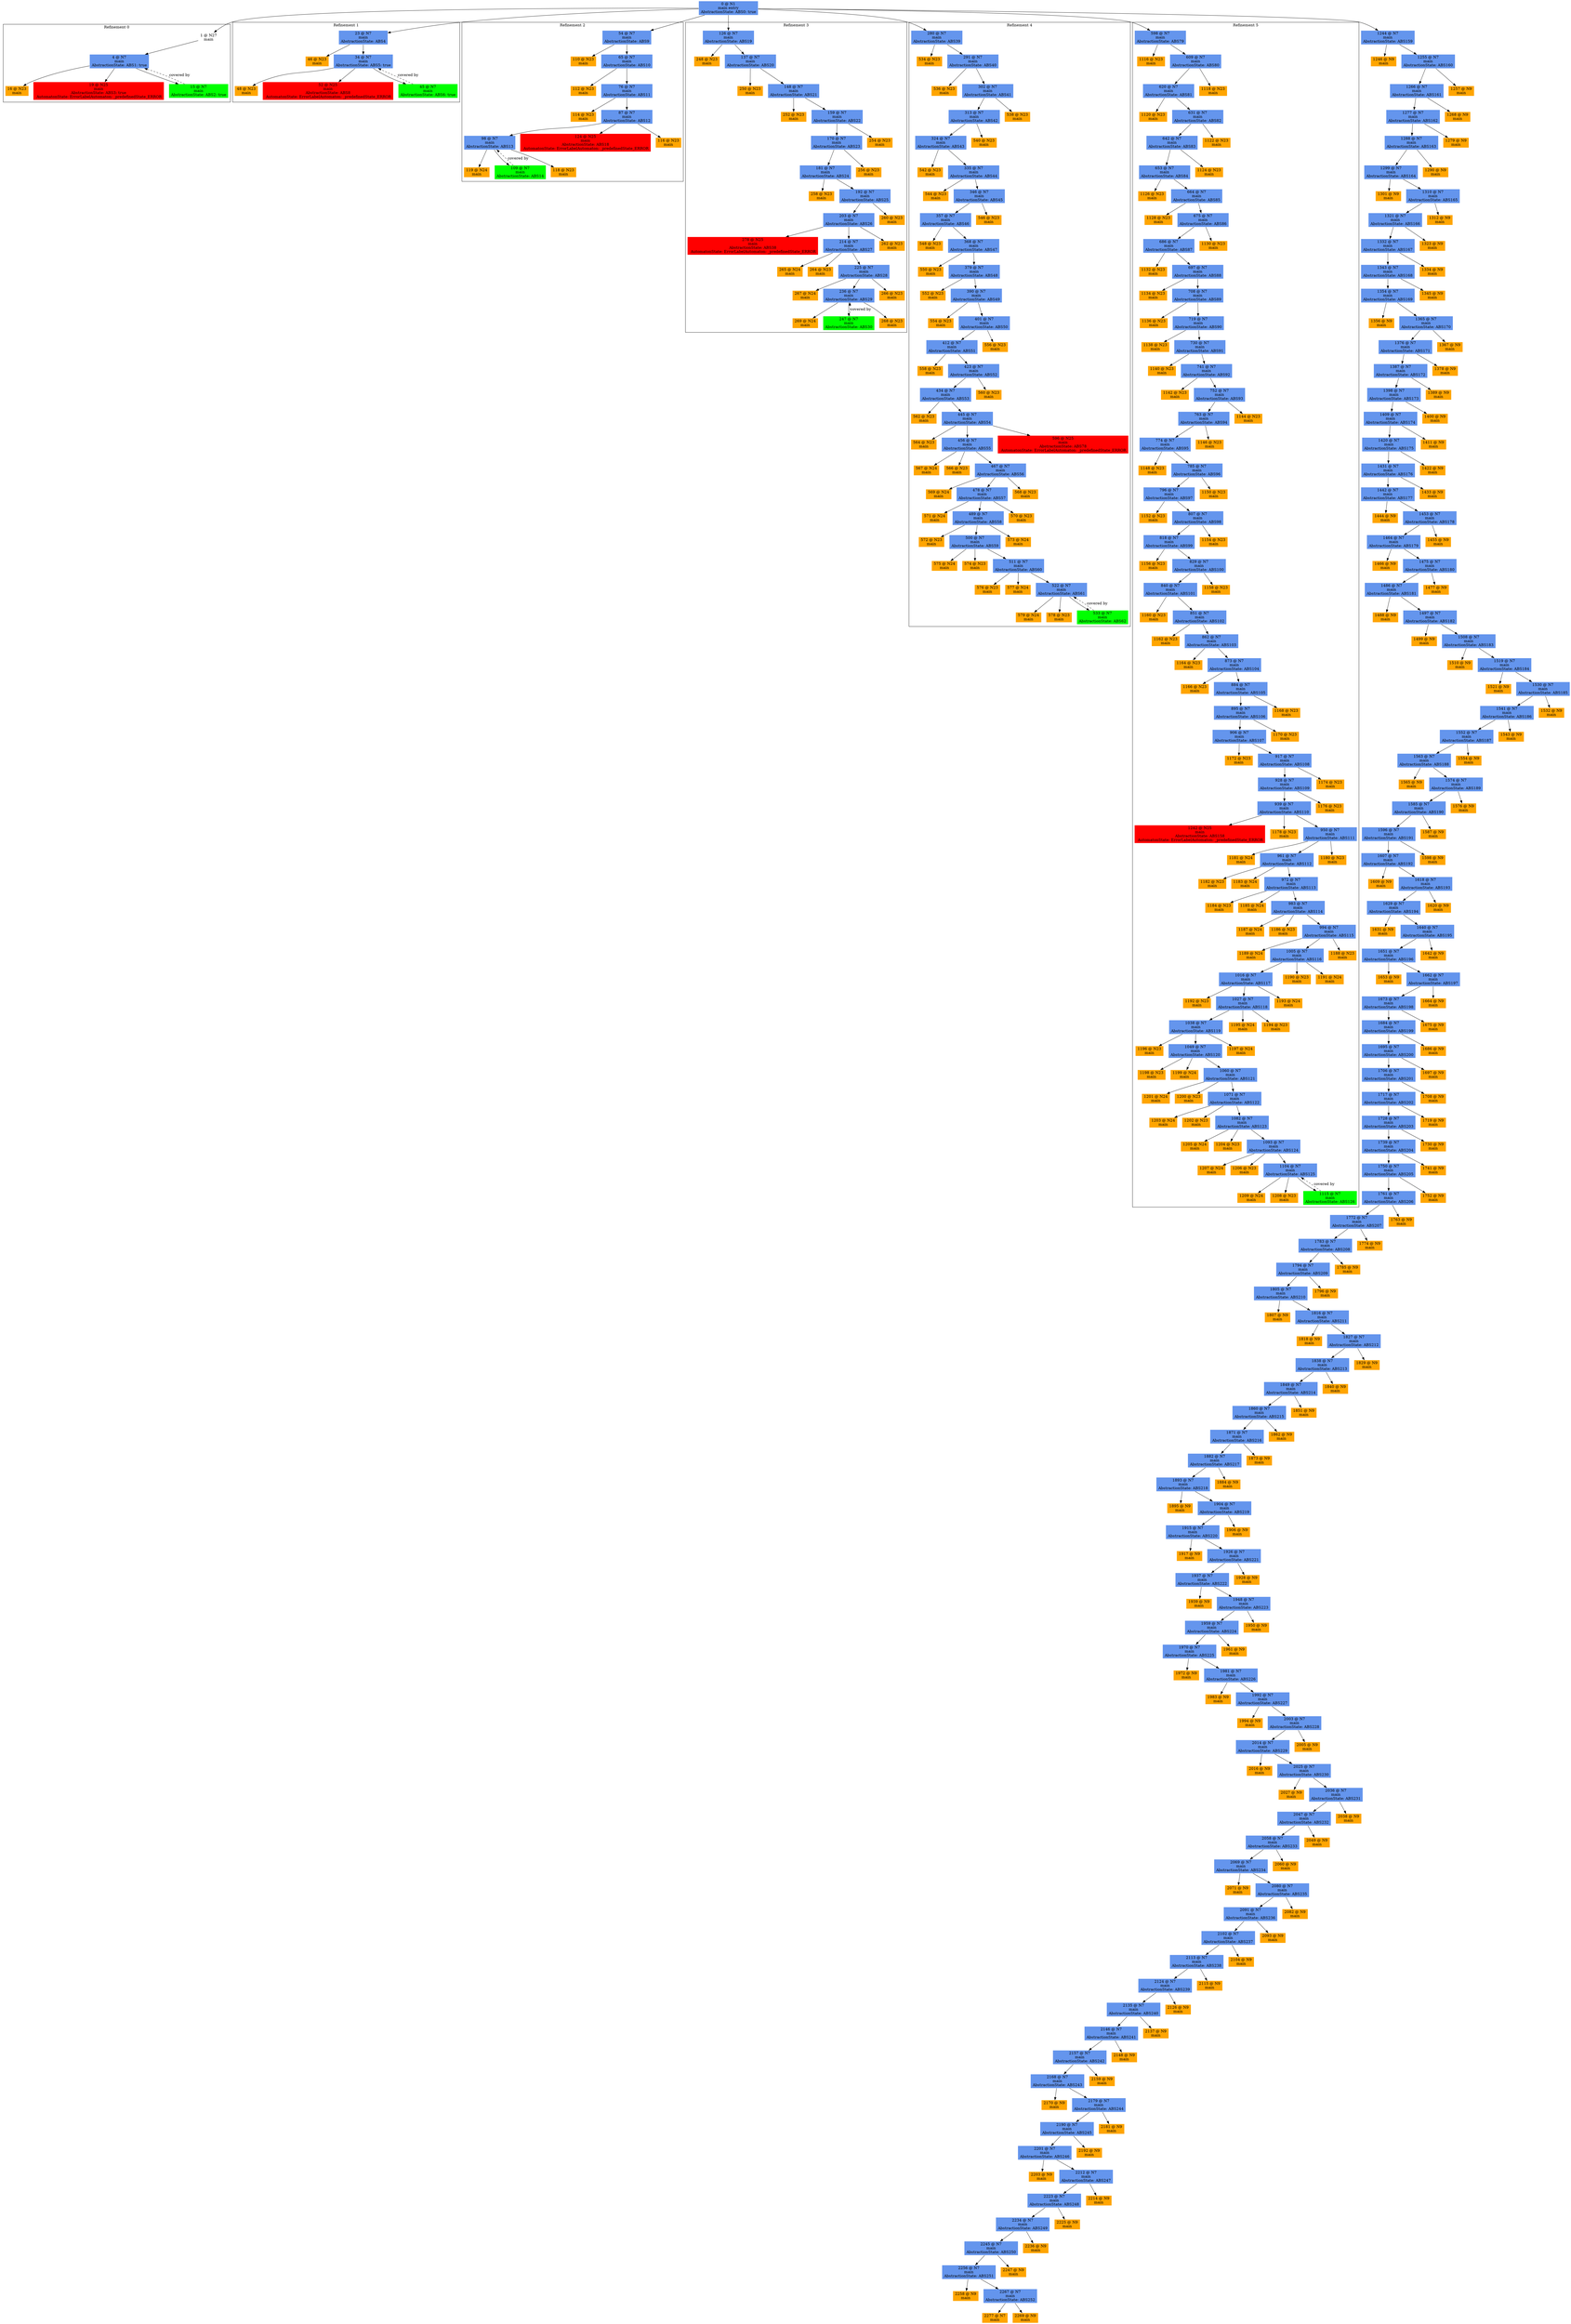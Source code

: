 digraph ARG {
node [style="filled" shape="box" color="white"]
subgraph cluster_0 {
label="Refinement 0"
1 [label="1 @ N27\nmain\n" id="1"]
4 [fillcolor="cornflowerblue" label="4 @ N7\nmain\nAbstractionState: ABS1: true\n" id="4"]
16 [fillcolor="orange" label="16 @ N23\nmain\n" id="16"]
15 [fillcolor="green" label="15 @ N7\nmain\nAbstractionState: ABS2: true\n" id="15"]
19 [fillcolor="red" label="19 @ N25\nmain\nAbstractionState: ABS3: true\n AutomatonState: ErrorLabelAutomaton: _predefinedState_ERROR\n" id="19"]
1 -> 4 []
15 -> 4 [style="dashed" weight="0" label="covered by"]
4 -> 19 []
4 -> 15 []
4 -> 16 []
}
0 -> 1
subgraph cluster_1 {
label="Refinement 1"
23 [fillcolor="cornflowerblue" label="23 @ N7\nmain\nAbstractionState: ABS4\n" id="23"]
46 [fillcolor="orange" label="46 @ N23\nmain\n" id="46"]
34 [fillcolor="cornflowerblue" label="34 @ N7\nmain\nAbstractionState: ABS5: true\n" id="34"]
48 [fillcolor="orange" label="48 @ N23\nmain\n" id="48"]
52 [fillcolor="red" label="52 @ N25\nmain\nAbstractionState: ABS8\n AutomatonState: ErrorLabelAutomaton: _predefinedState_ERROR\n" id="52"]
45 [fillcolor="green" label="45 @ N7\nmain\nAbstractionState: ABS6: true\n" id="45"]
23 -> 34 []
23 -> 46 []
45 -> 34 [style="dashed" weight="0" label="covered by"]
34 -> 45 []
34 -> 52 []
34 -> 48 []
}
0 -> 23
subgraph cluster_2 {
label="Refinement 2"
54 [fillcolor="cornflowerblue" label="54 @ N7\nmain\nAbstractionState: ABS9\n" id="54"]
110 [fillcolor="orange" label="110 @ N23\nmain\n" id="110"]
65 [fillcolor="cornflowerblue" label="65 @ N7\nmain\nAbstractionState: ABS10\n" id="65"]
112 [fillcolor="orange" label="112 @ N23\nmain\n" id="112"]
76 [fillcolor="cornflowerblue" label="76 @ N7\nmain\nAbstractionState: ABS11\n" id="76"]
114 [fillcolor="orange" label="114 @ N23\nmain\n" id="114"]
87 [fillcolor="cornflowerblue" label="87 @ N7\nmain\nAbstractionState: ABS12\n" id="87"]
98 [fillcolor="cornflowerblue" label="98 @ N7\nmain\nAbstractionState: ABS13\n" id="98"]
109 [fillcolor="green" label="109 @ N7\nmain\nAbstractionState: ABS14\n" id="109"]
119 [fillcolor="orange" label="119 @ N24\nmain\n" id="119"]
118 [fillcolor="orange" label="118 @ N23\nmain\n" id="118"]
124 [fillcolor="red" label="124 @ N25\nmain\nAbstractionState: ABS18\n AutomatonState: ErrorLabelAutomaton: _predefinedState_ERROR\n" id="124"]
116 [fillcolor="orange" label="116 @ N23\nmain\n" id="116"]
54 -> 65 []
54 -> 110 []
65 -> 76 []
65 -> 112 []
76 -> 87 []
76 -> 114 []
87 -> 116 []
87 -> 124 []
87 -> 98 []
109 -> 98 [style="dashed" weight="0" label="covered by"]
98 -> 118 []
98 -> 119 []
98 -> 109 []
}
0 -> 54
subgraph cluster_3 {
label="Refinement 3"
126 [fillcolor="cornflowerblue" label="126 @ N7\nmain\nAbstractionState: ABS19\n" id="126"]
248 [fillcolor="orange" label="248 @ N23\nmain\n" id="248"]
137 [fillcolor="cornflowerblue" label="137 @ N7\nmain\nAbstractionState: ABS20\n" id="137"]
250 [fillcolor="orange" label="250 @ N23\nmain\n" id="250"]
148 [fillcolor="cornflowerblue" label="148 @ N7\nmain\nAbstractionState: ABS21\n" id="148"]
252 [fillcolor="orange" label="252 @ N23\nmain\n" id="252"]
159 [fillcolor="cornflowerblue" label="159 @ N7\nmain\nAbstractionState: ABS22\n" id="159"]
170 [fillcolor="cornflowerblue" label="170 @ N7\nmain\nAbstractionState: ABS23\n" id="170"]
181 [fillcolor="cornflowerblue" label="181 @ N7\nmain\nAbstractionState: ABS24\n" id="181"]
258 [fillcolor="orange" label="258 @ N23\nmain\n" id="258"]
192 [fillcolor="cornflowerblue" label="192 @ N7\nmain\nAbstractionState: ABS25\n" id="192"]
203 [fillcolor="cornflowerblue" label="203 @ N7\nmain\nAbstractionState: ABS26\n" id="203"]
278 [fillcolor="red" label="278 @ N25\nmain\nAbstractionState: ABS38\n AutomatonState: ErrorLabelAutomaton: _predefinedState_ERROR\n" id="278"]
214 [fillcolor="cornflowerblue" label="214 @ N7\nmain\nAbstractionState: ABS27\n" id="214"]
265 [fillcolor="orange" label="265 @ N24\nmain\n" id="265"]
264 [fillcolor="orange" label="264 @ N23\nmain\n" id="264"]
225 [fillcolor="cornflowerblue" label="225 @ N7\nmain\nAbstractionState: ABS28\n" id="225"]
267 [fillcolor="orange" label="267 @ N24\nmain\n" id="267"]
236 [fillcolor="cornflowerblue" label="236 @ N7\nmain\nAbstractionState: ABS29\n" id="236"]
247 [fillcolor="green" label="247 @ N7\nmain\nAbstractionState: ABS30\n" id="247"]
269 [fillcolor="orange" label="269 @ N24\nmain\n" id="269"]
268 [fillcolor="orange" label="268 @ N23\nmain\n" id="268"]
266 [fillcolor="orange" label="266 @ N23\nmain\n" id="266"]
262 [fillcolor="orange" label="262 @ N23\nmain\n" id="262"]
260 [fillcolor="orange" label="260 @ N23\nmain\n" id="260"]
256 [fillcolor="orange" label="256 @ N23\nmain\n" id="256"]
254 [fillcolor="orange" label="254 @ N23\nmain\n" id="254"]
126 -> 137 []
126 -> 248 []
137 -> 148 []
137 -> 250 []
148 -> 159 []
148 -> 252 []
159 -> 254 []
159 -> 170 []
170 -> 256 []
170 -> 181 []
181 -> 192 []
181 -> 258 []
192 -> 260 []
192 -> 203 []
203 -> 262 []
203 -> 214 []
203 -> 278 []
214 -> 225 []
214 -> 264 []
214 -> 265 []
225 -> 266 []
225 -> 236 []
225 -> 267 []
247 -> 236 [style="dashed" weight="0" label="covered by"]
236 -> 268 []
236 -> 269 []
236 -> 247 []
}
0 -> 126
subgraph cluster_4 {
label="Refinement 4"
280 [fillcolor="cornflowerblue" label="280 @ N7\nmain\nAbstractionState: ABS39\n" id="280"]
534 [fillcolor="orange" label="534 @ N23\nmain\n" id="534"]
291 [fillcolor="cornflowerblue" label="291 @ N7\nmain\nAbstractionState: ABS40\n" id="291"]
536 [fillcolor="orange" label="536 @ N23\nmain\n" id="536"]
302 [fillcolor="cornflowerblue" label="302 @ N7\nmain\nAbstractionState: ABS41\n" id="302"]
313 [fillcolor="cornflowerblue" label="313 @ N7\nmain\nAbstractionState: ABS42\n" id="313"]
324 [fillcolor="cornflowerblue" label="324 @ N7\nmain\nAbstractionState: ABS43\n" id="324"]
542 [fillcolor="orange" label="542 @ N23\nmain\n" id="542"]
335 [fillcolor="cornflowerblue" label="335 @ N7\nmain\nAbstractionState: ABS44\n" id="335"]
544 [fillcolor="orange" label="544 @ N23\nmain\n" id="544"]
346 [fillcolor="cornflowerblue" label="346 @ N7\nmain\nAbstractionState: ABS45\n" id="346"]
357 [fillcolor="cornflowerblue" label="357 @ N7\nmain\nAbstractionState: ABS46\n" id="357"]
548 [fillcolor="orange" label="548 @ N23\nmain\n" id="548"]
368 [fillcolor="cornflowerblue" label="368 @ N7\nmain\nAbstractionState: ABS47\n" id="368"]
550 [fillcolor="orange" label="550 @ N23\nmain\n" id="550"]
379 [fillcolor="cornflowerblue" label="379 @ N7\nmain\nAbstractionState: ABS48\n" id="379"]
552 [fillcolor="orange" label="552 @ N23\nmain\n" id="552"]
390 [fillcolor="cornflowerblue" label="390 @ N7\nmain\nAbstractionState: ABS49\n" id="390"]
554 [fillcolor="orange" label="554 @ N23\nmain\n" id="554"]
401 [fillcolor="cornflowerblue" label="401 @ N7\nmain\nAbstractionState: ABS50\n" id="401"]
412 [fillcolor="cornflowerblue" label="412 @ N7\nmain\nAbstractionState: ABS51\n" id="412"]
558 [fillcolor="orange" label="558 @ N23\nmain\n" id="558"]
423 [fillcolor="cornflowerblue" label="423 @ N7\nmain\nAbstractionState: ABS52\n" id="423"]
434 [fillcolor="cornflowerblue" label="434 @ N7\nmain\nAbstractionState: ABS53\n" id="434"]
562 [fillcolor="orange" label="562 @ N23\nmain\n" id="562"]
445 [fillcolor="cornflowerblue" label="445 @ N7\nmain\nAbstractionState: ABS54\n" id="445"]
564 [fillcolor="orange" label="564 @ N23\nmain\n" id="564"]
456 [fillcolor="cornflowerblue" label="456 @ N7\nmain\nAbstractionState: ABS55\n" id="456"]
567 [fillcolor="orange" label="567 @ N24\nmain\n" id="567"]
566 [fillcolor="orange" label="566 @ N23\nmain\n" id="566"]
467 [fillcolor="cornflowerblue" label="467 @ N7\nmain\nAbstractionState: ABS56\n" id="467"]
569 [fillcolor="orange" label="569 @ N24\nmain\n" id="569"]
478 [fillcolor="cornflowerblue" label="478 @ N7\nmain\nAbstractionState: ABS57\n" id="478"]
571 [fillcolor="orange" label="571 @ N24\nmain\n" id="571"]
489 [fillcolor="cornflowerblue" label="489 @ N7\nmain\nAbstractionState: ABS58\n" id="489"]
572 [fillcolor="orange" label="572 @ N23\nmain\n" id="572"]
500 [fillcolor="cornflowerblue" label="500 @ N7\nmain\nAbstractionState: ABS59\n" id="500"]
575 [fillcolor="orange" label="575 @ N24\nmain\n" id="575"]
574 [fillcolor="orange" label="574 @ N23\nmain\n" id="574"]
511 [fillcolor="cornflowerblue" label="511 @ N7\nmain\nAbstractionState: ABS60\n" id="511"]
576 [fillcolor="orange" label="576 @ N23\nmain\n" id="576"]
577 [fillcolor="orange" label="577 @ N24\nmain\n" id="577"]
522 [fillcolor="cornflowerblue" label="522 @ N7\nmain\nAbstractionState: ABS61\n" id="522"]
579 [fillcolor="orange" label="579 @ N24\nmain\n" id="579"]
578 [fillcolor="orange" label="578 @ N23\nmain\n" id="578"]
533 [fillcolor="green" label="533 @ N7\nmain\nAbstractionState: ABS62\n" id="533"]
573 [fillcolor="orange" label="573 @ N24\nmain\n" id="573"]
570 [fillcolor="orange" label="570 @ N23\nmain\n" id="570"]
568 [fillcolor="orange" label="568 @ N23\nmain\n" id="568"]
596 [fillcolor="red" label="596 @ N25\nmain\nAbstractionState: ABS78\n AutomatonState: ErrorLabelAutomaton: _predefinedState_ERROR\n" id="596"]
560 [fillcolor="orange" label="560 @ N23\nmain\n" id="560"]
556 [fillcolor="orange" label="556 @ N23\nmain\n" id="556"]
546 [fillcolor="orange" label="546 @ N23\nmain\n" id="546"]
540 [fillcolor="orange" label="540 @ N23\nmain\n" id="540"]
538 [fillcolor="orange" label="538 @ N23\nmain\n" id="538"]
280 -> 291 []
280 -> 534 []
291 -> 302 []
291 -> 536 []
302 -> 538 []
302 -> 313 []
313 -> 540 []
313 -> 324 []
324 -> 335 []
324 -> 542 []
335 -> 346 []
335 -> 544 []
346 -> 546 []
346 -> 357 []
357 -> 368 []
357 -> 548 []
368 -> 379 []
368 -> 550 []
379 -> 390 []
379 -> 552 []
390 -> 401 []
390 -> 554 []
401 -> 556 []
401 -> 412 []
412 -> 423 []
412 -> 558 []
423 -> 560 []
423 -> 434 []
434 -> 445 []
434 -> 562 []
445 -> 596 []
445 -> 456 []
445 -> 564 []
456 -> 467 []
456 -> 566 []
456 -> 567 []
467 -> 568 []
467 -> 478 []
467 -> 569 []
478 -> 570 []
478 -> 489 []
478 -> 571 []
489 -> 573 []
489 -> 500 []
489 -> 572 []
500 -> 511 []
500 -> 574 []
500 -> 575 []
511 -> 522 []
511 -> 577 []
511 -> 576 []
533 -> 522 [style="dashed" weight="0" label="covered by"]
522 -> 533 []
522 -> 578 []
522 -> 579 []
}
0 -> 280
subgraph cluster_5 {
label="Refinement 5"
598 [fillcolor="cornflowerblue" label="598 @ N7\nmain\nAbstractionState: ABS79\n" id="598"]
1116 [fillcolor="orange" label="1116 @ N23\nmain\n" id="1116"]
609 [fillcolor="cornflowerblue" label="609 @ N7\nmain\nAbstractionState: ABS80\n" id="609"]
620 [fillcolor="cornflowerblue" label="620 @ N7\nmain\nAbstractionState: ABS81\n" id="620"]
1120 [fillcolor="orange" label="1120 @ N23\nmain\n" id="1120"]
631 [fillcolor="cornflowerblue" label="631 @ N7\nmain\nAbstractionState: ABS82\n" id="631"]
642 [fillcolor="cornflowerblue" label="642 @ N7\nmain\nAbstractionState: ABS83\n" id="642"]
653 [fillcolor="cornflowerblue" label="653 @ N7\nmain\nAbstractionState: ABS84\n" id="653"]
1126 [fillcolor="orange" label="1126 @ N23\nmain\n" id="1126"]
664 [fillcolor="cornflowerblue" label="664 @ N7\nmain\nAbstractionState: ABS85\n" id="664"]
1128 [fillcolor="orange" label="1128 @ N23\nmain\n" id="1128"]
675 [fillcolor="cornflowerblue" label="675 @ N7\nmain\nAbstractionState: ABS86\n" id="675"]
686 [fillcolor="cornflowerblue" label="686 @ N7\nmain\nAbstractionState: ABS87\n" id="686"]
1132 [fillcolor="orange" label="1132 @ N23\nmain\n" id="1132"]
697 [fillcolor="cornflowerblue" label="697 @ N7\nmain\nAbstractionState: ABS88\n" id="697"]
1134 [fillcolor="orange" label="1134 @ N23\nmain\n" id="1134"]
708 [fillcolor="cornflowerblue" label="708 @ N7\nmain\nAbstractionState: ABS89\n" id="708"]
1136 [fillcolor="orange" label="1136 @ N23\nmain\n" id="1136"]
719 [fillcolor="cornflowerblue" label="719 @ N7\nmain\nAbstractionState: ABS90\n" id="719"]
1138 [fillcolor="orange" label="1138 @ N23\nmain\n" id="1138"]
730 [fillcolor="cornflowerblue" label="730 @ N7\nmain\nAbstractionState: ABS91\n" id="730"]
1140 [fillcolor="orange" label="1140 @ N23\nmain\n" id="1140"]
741 [fillcolor="cornflowerblue" label="741 @ N7\nmain\nAbstractionState: ABS92\n" id="741"]
1142 [fillcolor="orange" label="1142 @ N23\nmain\n" id="1142"]
752 [fillcolor="cornflowerblue" label="752 @ N7\nmain\nAbstractionState: ABS93\n" id="752"]
763 [fillcolor="cornflowerblue" label="763 @ N7\nmain\nAbstractionState: ABS94\n" id="763"]
774 [fillcolor="cornflowerblue" label="774 @ N7\nmain\nAbstractionState: ABS95\n" id="774"]
1148 [fillcolor="orange" label="1148 @ N23\nmain\n" id="1148"]
785 [fillcolor="cornflowerblue" label="785 @ N7\nmain\nAbstractionState: ABS96\n" id="785"]
796 [fillcolor="cornflowerblue" label="796 @ N7\nmain\nAbstractionState: ABS97\n" id="796"]
1152 [fillcolor="orange" label="1152 @ N23\nmain\n" id="1152"]
807 [fillcolor="cornflowerblue" label="807 @ N7\nmain\nAbstractionState: ABS98\n" id="807"]
818 [fillcolor="cornflowerblue" label="818 @ N7\nmain\nAbstractionState: ABS99\n" id="818"]
1156 [fillcolor="orange" label="1156 @ N23\nmain\n" id="1156"]
829 [fillcolor="cornflowerblue" label="829 @ N7\nmain\nAbstractionState: ABS100\n" id="829"]
840 [fillcolor="cornflowerblue" label="840 @ N7\nmain\nAbstractionState: ABS101\n" id="840"]
1160 [fillcolor="orange" label="1160 @ N23\nmain\n" id="1160"]
851 [fillcolor="cornflowerblue" label="851 @ N7\nmain\nAbstractionState: ABS102\n" id="851"]
1162 [fillcolor="orange" label="1162 @ N23\nmain\n" id="1162"]
862 [fillcolor="cornflowerblue" label="862 @ N7\nmain\nAbstractionState: ABS103\n" id="862"]
1164 [fillcolor="orange" label="1164 @ N23\nmain\n" id="1164"]
873 [fillcolor="cornflowerblue" label="873 @ N7\nmain\nAbstractionState: ABS104\n" id="873"]
1166 [fillcolor="orange" label="1166 @ N23\nmain\n" id="1166"]
884 [fillcolor="cornflowerblue" label="884 @ N7\nmain\nAbstractionState: ABS105\n" id="884"]
895 [fillcolor="cornflowerblue" label="895 @ N7\nmain\nAbstractionState: ABS106\n" id="895"]
906 [fillcolor="cornflowerblue" label="906 @ N7\nmain\nAbstractionState: ABS107\n" id="906"]
1172 [fillcolor="orange" label="1172 @ N23\nmain\n" id="1172"]
917 [fillcolor="cornflowerblue" label="917 @ N7\nmain\nAbstractionState: ABS108\n" id="917"]
928 [fillcolor="cornflowerblue" label="928 @ N7\nmain\nAbstractionState: ABS109\n" id="928"]
939 [fillcolor="cornflowerblue" label="939 @ N7\nmain\nAbstractionState: ABS110\n" id="939"]
1242 [fillcolor="red" label="1242 @ N25\nmain\nAbstractionState: ABS158\n AutomatonState: ErrorLabelAutomaton: _predefinedState_ERROR\n" id="1242"]
1178 [fillcolor="orange" label="1178 @ N23\nmain\n" id="1178"]
950 [fillcolor="cornflowerblue" label="950 @ N7\nmain\nAbstractionState: ABS111\n" id="950"]
1181 [fillcolor="orange" label="1181 @ N24\nmain\n" id="1181"]
961 [fillcolor="cornflowerblue" label="961 @ N7\nmain\nAbstractionState: ABS112\n" id="961"]
1182 [fillcolor="orange" label="1182 @ N23\nmain\n" id="1182"]
1183 [fillcolor="orange" label="1183 @ N24\nmain\n" id="1183"]
972 [fillcolor="cornflowerblue" label="972 @ N7\nmain\nAbstractionState: ABS113\n" id="972"]
1184 [fillcolor="orange" label="1184 @ N23\nmain\n" id="1184"]
1185 [fillcolor="orange" label="1185 @ N24\nmain\n" id="1185"]
983 [fillcolor="cornflowerblue" label="983 @ N7\nmain\nAbstractionState: ABS114\n" id="983"]
1187 [fillcolor="orange" label="1187 @ N24\nmain\n" id="1187"]
1186 [fillcolor="orange" label="1186 @ N23\nmain\n" id="1186"]
994 [fillcolor="cornflowerblue" label="994 @ N7\nmain\nAbstractionState: ABS115\n" id="994"]
1189 [fillcolor="orange" label="1189 @ N24\nmain\n" id="1189"]
1005 [fillcolor="cornflowerblue" label="1005 @ N7\nmain\nAbstractionState: ABS116\n" id="1005"]
1016 [fillcolor="cornflowerblue" label="1016 @ N7\nmain\nAbstractionState: ABS117\n" id="1016"]
1192 [fillcolor="orange" label="1192 @ N23\nmain\n" id="1192"]
1027 [fillcolor="cornflowerblue" label="1027 @ N7\nmain\nAbstractionState: ABS118\n" id="1027"]
1038 [fillcolor="cornflowerblue" label="1038 @ N7\nmain\nAbstractionState: ABS119\n" id="1038"]
1196 [fillcolor="orange" label="1196 @ N23\nmain\n" id="1196"]
1049 [fillcolor="cornflowerblue" label="1049 @ N7\nmain\nAbstractionState: ABS120\n" id="1049"]
1198 [fillcolor="orange" label="1198 @ N23\nmain\n" id="1198"]
1199 [fillcolor="orange" label="1199 @ N24\nmain\n" id="1199"]
1060 [fillcolor="cornflowerblue" label="1060 @ N7\nmain\nAbstractionState: ABS121\n" id="1060"]
1201 [fillcolor="orange" label="1201 @ N24\nmain\n" id="1201"]
1200 [fillcolor="orange" label="1200 @ N23\nmain\n" id="1200"]
1071 [fillcolor="cornflowerblue" label="1071 @ N7\nmain\nAbstractionState: ABS122\n" id="1071"]
1203 [fillcolor="orange" label="1203 @ N24\nmain\n" id="1203"]
1202 [fillcolor="orange" label="1202 @ N23\nmain\n" id="1202"]
1082 [fillcolor="cornflowerblue" label="1082 @ N7\nmain\nAbstractionState: ABS123\n" id="1082"]
1205 [fillcolor="orange" label="1205 @ N24\nmain\n" id="1205"]
1204 [fillcolor="orange" label="1204 @ N23\nmain\n" id="1204"]
1093 [fillcolor="cornflowerblue" label="1093 @ N7\nmain\nAbstractionState: ABS124\n" id="1093"]
1207 [fillcolor="orange" label="1207 @ N24\nmain\n" id="1207"]
1206 [fillcolor="orange" label="1206 @ N23\nmain\n" id="1206"]
1104 [fillcolor="cornflowerblue" label="1104 @ N7\nmain\nAbstractionState: ABS125\n" id="1104"]
1209 [fillcolor="orange" label="1209 @ N24\nmain\n" id="1209"]
1208 [fillcolor="orange" label="1208 @ N23\nmain\n" id="1208"]
1115 [fillcolor="green" label="1115 @ N7\nmain\nAbstractionState: ABS126\n" id="1115"]
1197 [fillcolor="orange" label="1197 @ N24\nmain\n" id="1197"]
1195 [fillcolor="orange" label="1195 @ N24\nmain\n" id="1195"]
1194 [fillcolor="orange" label="1194 @ N23\nmain\n" id="1194"]
1193 [fillcolor="orange" label="1193 @ N24\nmain\n" id="1193"]
1190 [fillcolor="orange" label="1190 @ N23\nmain\n" id="1190"]
1191 [fillcolor="orange" label="1191 @ N24\nmain\n" id="1191"]
1188 [fillcolor="orange" label="1188 @ N23\nmain\n" id="1188"]
1180 [fillcolor="orange" label="1180 @ N23\nmain\n" id="1180"]
1176 [fillcolor="orange" label="1176 @ N23\nmain\n" id="1176"]
1174 [fillcolor="orange" label="1174 @ N23\nmain\n" id="1174"]
1170 [fillcolor="orange" label="1170 @ N23\nmain\n" id="1170"]
1168 [fillcolor="orange" label="1168 @ N23\nmain\n" id="1168"]
1158 [fillcolor="orange" label="1158 @ N23\nmain\n" id="1158"]
1154 [fillcolor="orange" label="1154 @ N23\nmain\n" id="1154"]
1150 [fillcolor="orange" label="1150 @ N23\nmain\n" id="1150"]
1146 [fillcolor="orange" label="1146 @ N23\nmain\n" id="1146"]
1144 [fillcolor="orange" label="1144 @ N23\nmain\n" id="1144"]
1130 [fillcolor="orange" label="1130 @ N23\nmain\n" id="1130"]
1124 [fillcolor="orange" label="1124 @ N23\nmain\n" id="1124"]
1122 [fillcolor="orange" label="1122 @ N23\nmain\n" id="1122"]
1118 [fillcolor="orange" label="1118 @ N23\nmain\n" id="1118"]
598 -> 609 []
598 -> 1116 []
609 -> 1118 []
609 -> 620 []
620 -> 631 []
620 -> 1120 []
631 -> 1122 []
631 -> 642 []
642 -> 1124 []
642 -> 653 []
653 -> 664 []
653 -> 1126 []
664 -> 675 []
664 -> 1128 []
675 -> 1130 []
675 -> 686 []
686 -> 697 []
686 -> 1132 []
697 -> 708 []
697 -> 1134 []
708 -> 719 []
708 -> 1136 []
719 -> 730 []
719 -> 1138 []
730 -> 741 []
730 -> 1140 []
741 -> 752 []
741 -> 1142 []
752 -> 1144 []
752 -> 763 []
763 -> 1146 []
763 -> 774 []
774 -> 785 []
774 -> 1148 []
785 -> 1150 []
785 -> 796 []
796 -> 807 []
796 -> 1152 []
807 -> 1154 []
807 -> 818 []
818 -> 829 []
818 -> 1156 []
829 -> 1158 []
829 -> 840 []
840 -> 851 []
840 -> 1160 []
851 -> 862 []
851 -> 1162 []
862 -> 873 []
862 -> 1164 []
873 -> 884 []
873 -> 1166 []
884 -> 1168 []
884 -> 895 []
895 -> 1170 []
895 -> 906 []
906 -> 917 []
906 -> 1172 []
917 -> 1174 []
917 -> 928 []
928 -> 1176 []
928 -> 939 []
939 -> 950 []
939 -> 1178 []
939 -> 1242 []
950 -> 1180 []
950 -> 961 []
950 -> 1181 []
961 -> 972 []
961 -> 1183 []
961 -> 1182 []
972 -> 983 []
972 -> 1185 []
972 -> 1184 []
983 -> 994 []
983 -> 1186 []
983 -> 1187 []
994 -> 1188 []
994 -> 1005 []
994 -> 1189 []
1005 -> 1191 []
1005 -> 1190 []
1005 -> 1016 []
1016 -> 1193 []
1016 -> 1027 []
1016 -> 1192 []
1027 -> 1194 []
1027 -> 1195 []
1027 -> 1038 []
1038 -> 1197 []
1038 -> 1049 []
1038 -> 1196 []
1049 -> 1060 []
1049 -> 1199 []
1049 -> 1198 []
1060 -> 1071 []
1060 -> 1200 []
1060 -> 1201 []
1071 -> 1082 []
1071 -> 1202 []
1071 -> 1203 []
1082 -> 1093 []
1082 -> 1204 []
1082 -> 1205 []
1093 -> 1104 []
1093 -> 1206 []
1093 -> 1207 []
1115 -> 1104 [style="dashed" weight="0" label="covered by"]
1104 -> 1115 []
1104 -> 1208 []
1104 -> 1209 []
}
0 -> 598
0 [fillcolor="cornflowerblue" label="0 @ N1\nmain entry\nAbstractionState: ABS0: true\n" id="0"]
1244 [fillcolor="cornflowerblue" label="1244 @ N7\nmain\nAbstractionState: ABS159\n" id="1244"]
1246 [fillcolor="orange" label="1246 @ N9\nmain\n" id="1246"]
1255 [fillcolor="cornflowerblue" label="1255 @ N7\nmain\nAbstractionState: ABS160\n" id="1255"]
1266 [fillcolor="cornflowerblue" label="1266 @ N7\nmain\nAbstractionState: ABS161\n" id="1266"]
1277 [fillcolor="cornflowerblue" label="1277 @ N7\nmain\nAbstractionState: ABS162\n" id="1277"]
1288 [fillcolor="cornflowerblue" label="1288 @ N7\nmain\nAbstractionState: ABS163\n" id="1288"]
1299 [fillcolor="cornflowerblue" label="1299 @ N7\nmain\nAbstractionState: ABS164\n" id="1299"]
1301 [fillcolor="orange" label="1301 @ N9\nmain\n" id="1301"]
1310 [fillcolor="cornflowerblue" label="1310 @ N7\nmain\nAbstractionState: ABS165\n" id="1310"]
1321 [fillcolor="cornflowerblue" label="1321 @ N7\nmain\nAbstractionState: ABS166\n" id="1321"]
1332 [fillcolor="cornflowerblue" label="1332 @ N7\nmain\nAbstractionState: ABS167\n" id="1332"]
1343 [fillcolor="cornflowerblue" label="1343 @ N7\nmain\nAbstractionState: ABS168\n" id="1343"]
1354 [fillcolor="cornflowerblue" label="1354 @ N7\nmain\nAbstractionState: ABS169\n" id="1354"]
1356 [fillcolor="orange" label="1356 @ N9\nmain\n" id="1356"]
1365 [fillcolor="cornflowerblue" label="1365 @ N7\nmain\nAbstractionState: ABS170\n" id="1365"]
1376 [fillcolor="cornflowerblue" label="1376 @ N7\nmain\nAbstractionState: ABS171\n" id="1376"]
1387 [fillcolor="cornflowerblue" label="1387 @ N7\nmain\nAbstractionState: ABS172\n" id="1387"]
1398 [fillcolor="cornflowerblue" label="1398 @ N7\nmain\nAbstractionState: ABS173\n" id="1398"]
1409 [fillcolor="cornflowerblue" label="1409 @ N7\nmain\nAbstractionState: ABS174\n" id="1409"]
1420 [fillcolor="cornflowerblue" label="1420 @ N7\nmain\nAbstractionState: ABS175\n" id="1420"]
1431 [fillcolor="cornflowerblue" label="1431 @ N7\nmain\nAbstractionState: ABS176\n" id="1431"]
1442 [fillcolor="cornflowerblue" label="1442 @ N7\nmain\nAbstractionState: ABS177\n" id="1442"]
1444 [fillcolor="orange" label="1444 @ N9\nmain\n" id="1444"]
1453 [fillcolor="cornflowerblue" label="1453 @ N7\nmain\nAbstractionState: ABS178\n" id="1453"]
1464 [fillcolor="cornflowerblue" label="1464 @ N7\nmain\nAbstractionState: ABS179\n" id="1464"]
1466 [fillcolor="orange" label="1466 @ N9\nmain\n" id="1466"]
1475 [fillcolor="cornflowerblue" label="1475 @ N7\nmain\nAbstractionState: ABS180\n" id="1475"]
1486 [fillcolor="cornflowerblue" label="1486 @ N7\nmain\nAbstractionState: ABS181\n" id="1486"]
1488 [fillcolor="orange" label="1488 @ N9\nmain\n" id="1488"]
1497 [fillcolor="cornflowerblue" label="1497 @ N7\nmain\nAbstractionState: ABS182\n" id="1497"]
1499 [fillcolor="orange" label="1499 @ N9\nmain\n" id="1499"]
1508 [fillcolor="cornflowerblue" label="1508 @ N7\nmain\nAbstractionState: ABS183\n" id="1508"]
1510 [fillcolor="orange" label="1510 @ N9\nmain\n" id="1510"]
1519 [fillcolor="cornflowerblue" label="1519 @ N7\nmain\nAbstractionState: ABS184\n" id="1519"]
1521 [fillcolor="orange" label="1521 @ N9\nmain\n" id="1521"]
1530 [fillcolor="cornflowerblue" label="1530 @ N7\nmain\nAbstractionState: ABS185\n" id="1530"]
1541 [fillcolor="cornflowerblue" label="1541 @ N7\nmain\nAbstractionState: ABS186\n" id="1541"]
1552 [fillcolor="cornflowerblue" label="1552 @ N7\nmain\nAbstractionState: ABS187\n" id="1552"]
1563 [fillcolor="cornflowerblue" label="1563 @ N7\nmain\nAbstractionState: ABS188\n" id="1563"]
1565 [fillcolor="orange" label="1565 @ N9\nmain\n" id="1565"]
1574 [fillcolor="cornflowerblue" label="1574 @ N7\nmain\nAbstractionState: ABS189\n" id="1574"]
1585 [fillcolor="cornflowerblue" label="1585 @ N7\nmain\nAbstractionState: ABS190\n" id="1585"]
1596 [fillcolor="cornflowerblue" label="1596 @ N7\nmain\nAbstractionState: ABS191\n" id="1596"]
1607 [fillcolor="cornflowerblue" label="1607 @ N7\nmain\nAbstractionState: ABS192\n" id="1607"]
1609 [fillcolor="orange" label="1609 @ N9\nmain\n" id="1609"]
1618 [fillcolor="cornflowerblue" label="1618 @ N7\nmain\nAbstractionState: ABS193\n" id="1618"]
1629 [fillcolor="cornflowerblue" label="1629 @ N7\nmain\nAbstractionState: ABS194\n" id="1629"]
1631 [fillcolor="orange" label="1631 @ N9\nmain\n" id="1631"]
1640 [fillcolor="cornflowerblue" label="1640 @ N7\nmain\nAbstractionState: ABS195\n" id="1640"]
1651 [fillcolor="cornflowerblue" label="1651 @ N7\nmain\nAbstractionState: ABS196\n" id="1651"]
1653 [fillcolor="orange" label="1653 @ N9\nmain\n" id="1653"]
1662 [fillcolor="cornflowerblue" label="1662 @ N7\nmain\nAbstractionState: ABS197\n" id="1662"]
1673 [fillcolor="cornflowerblue" label="1673 @ N7\nmain\nAbstractionState: ABS198\n" id="1673"]
1684 [fillcolor="cornflowerblue" label="1684 @ N7\nmain\nAbstractionState: ABS199\n" id="1684"]
1695 [fillcolor="cornflowerblue" label="1695 @ N7\nmain\nAbstractionState: ABS200\n" id="1695"]
1706 [fillcolor="cornflowerblue" label="1706 @ N7\nmain\nAbstractionState: ABS201\n" id="1706"]
1717 [fillcolor="cornflowerblue" label="1717 @ N7\nmain\nAbstractionState: ABS202\n" id="1717"]
1728 [fillcolor="cornflowerblue" label="1728 @ N7\nmain\nAbstractionState: ABS203\n" id="1728"]
1739 [fillcolor="cornflowerblue" label="1739 @ N7\nmain\nAbstractionState: ABS204\n" id="1739"]
1750 [fillcolor="cornflowerblue" label="1750 @ N7\nmain\nAbstractionState: ABS205\n" id="1750"]
1761 [fillcolor="cornflowerblue" label="1761 @ N7\nmain\nAbstractionState: ABS206\n" id="1761"]
1772 [fillcolor="cornflowerblue" label="1772 @ N7\nmain\nAbstractionState: ABS207\n" id="1772"]
1783 [fillcolor="cornflowerblue" label="1783 @ N7\nmain\nAbstractionState: ABS208\n" id="1783"]
1794 [fillcolor="cornflowerblue" label="1794 @ N7\nmain\nAbstractionState: ABS209\n" id="1794"]
1805 [fillcolor="cornflowerblue" label="1805 @ N7\nmain\nAbstractionState: ABS210\n" id="1805"]
1807 [fillcolor="orange" label="1807 @ N9\nmain\n" id="1807"]
1816 [fillcolor="cornflowerblue" label="1816 @ N7\nmain\nAbstractionState: ABS211\n" id="1816"]
1818 [fillcolor="orange" label="1818 @ N9\nmain\n" id="1818"]
1827 [fillcolor="cornflowerblue" label="1827 @ N7\nmain\nAbstractionState: ABS212\n" id="1827"]
1838 [fillcolor="cornflowerblue" label="1838 @ N7\nmain\nAbstractionState: ABS213\n" id="1838"]
1849 [fillcolor="cornflowerblue" label="1849 @ N7\nmain\nAbstractionState: ABS214\n" id="1849"]
1860 [fillcolor="cornflowerblue" label="1860 @ N7\nmain\nAbstractionState: ABS215\n" id="1860"]
1871 [fillcolor="cornflowerblue" label="1871 @ N7\nmain\nAbstractionState: ABS216\n" id="1871"]
1882 [fillcolor="cornflowerblue" label="1882 @ N7\nmain\nAbstractionState: ABS217\n" id="1882"]
1893 [fillcolor="cornflowerblue" label="1893 @ N7\nmain\nAbstractionState: ABS218\n" id="1893"]
1895 [fillcolor="orange" label="1895 @ N9\nmain\n" id="1895"]
1904 [fillcolor="cornflowerblue" label="1904 @ N7\nmain\nAbstractionState: ABS219\n" id="1904"]
1915 [fillcolor="cornflowerblue" label="1915 @ N7\nmain\nAbstractionState: ABS220\n" id="1915"]
1917 [fillcolor="orange" label="1917 @ N9\nmain\n" id="1917"]
1926 [fillcolor="cornflowerblue" label="1926 @ N7\nmain\nAbstractionState: ABS221\n" id="1926"]
1937 [fillcolor="cornflowerblue" label="1937 @ N7\nmain\nAbstractionState: ABS222\n" id="1937"]
1939 [fillcolor="orange" label="1939 @ N9\nmain\n" id="1939"]
1948 [fillcolor="cornflowerblue" label="1948 @ N7\nmain\nAbstractionState: ABS223\n" id="1948"]
1959 [fillcolor="cornflowerblue" label="1959 @ N7\nmain\nAbstractionState: ABS224\n" id="1959"]
1970 [fillcolor="cornflowerblue" label="1970 @ N7\nmain\nAbstractionState: ABS225\n" id="1970"]
1972 [fillcolor="orange" label="1972 @ N9\nmain\n" id="1972"]
1981 [fillcolor="cornflowerblue" label="1981 @ N7\nmain\nAbstractionState: ABS226\n" id="1981"]
1983 [fillcolor="orange" label="1983 @ N9\nmain\n" id="1983"]
1992 [fillcolor="cornflowerblue" label="1992 @ N7\nmain\nAbstractionState: ABS227\n" id="1992"]
1994 [fillcolor="orange" label="1994 @ N9\nmain\n" id="1994"]
2003 [fillcolor="cornflowerblue" label="2003 @ N7\nmain\nAbstractionState: ABS228\n" id="2003"]
2014 [fillcolor="cornflowerblue" label="2014 @ N7\nmain\nAbstractionState: ABS229\n" id="2014"]
2016 [fillcolor="orange" label="2016 @ N9\nmain\n" id="2016"]
2025 [fillcolor="cornflowerblue" label="2025 @ N7\nmain\nAbstractionState: ABS230\n" id="2025"]
2027 [fillcolor="orange" label="2027 @ N9\nmain\n" id="2027"]
2036 [fillcolor="cornflowerblue" label="2036 @ N7\nmain\nAbstractionState: ABS231\n" id="2036"]
2047 [fillcolor="cornflowerblue" label="2047 @ N7\nmain\nAbstractionState: ABS232\n" id="2047"]
2058 [fillcolor="cornflowerblue" label="2058 @ N7\nmain\nAbstractionState: ABS233\n" id="2058"]
2069 [fillcolor="cornflowerblue" label="2069 @ N7\nmain\nAbstractionState: ABS234\n" id="2069"]
2071 [fillcolor="orange" label="2071 @ N9\nmain\n" id="2071"]
2080 [fillcolor="cornflowerblue" label="2080 @ N7\nmain\nAbstractionState: ABS235\n" id="2080"]
2091 [fillcolor="cornflowerblue" label="2091 @ N7\nmain\nAbstractionState: ABS236\n" id="2091"]
2102 [fillcolor="cornflowerblue" label="2102 @ N7\nmain\nAbstractionState: ABS237\n" id="2102"]
2113 [fillcolor="cornflowerblue" label="2113 @ N7\nmain\nAbstractionState: ABS238\n" id="2113"]
2124 [fillcolor="cornflowerblue" label="2124 @ N7\nmain\nAbstractionState: ABS239\n" id="2124"]
2135 [fillcolor="cornflowerblue" label="2135 @ N7\nmain\nAbstractionState: ABS240\n" id="2135"]
2146 [fillcolor="cornflowerblue" label="2146 @ N7\nmain\nAbstractionState: ABS241\n" id="2146"]
2157 [fillcolor="cornflowerblue" label="2157 @ N7\nmain\nAbstractionState: ABS242\n" id="2157"]
2168 [fillcolor="cornflowerblue" label="2168 @ N7\nmain\nAbstractionState: ABS243\n" id="2168"]
2170 [fillcolor="orange" label="2170 @ N9\nmain\n" id="2170"]
2179 [fillcolor="cornflowerblue" label="2179 @ N7\nmain\nAbstractionState: ABS244\n" id="2179"]
2190 [fillcolor="cornflowerblue" label="2190 @ N7\nmain\nAbstractionState: ABS245\n" id="2190"]
2201 [fillcolor="cornflowerblue" label="2201 @ N7\nmain\nAbstractionState: ABS246\n" id="2201"]
2203 [fillcolor="orange" label="2203 @ N9\nmain\n" id="2203"]
2212 [fillcolor="cornflowerblue" label="2212 @ N7\nmain\nAbstractionState: ABS247\n" id="2212"]
2223 [fillcolor="cornflowerblue" label="2223 @ N7\nmain\nAbstractionState: ABS248\n" id="2223"]
2234 [fillcolor="cornflowerblue" label="2234 @ N7\nmain\nAbstractionState: ABS249\n" id="2234"]
2245 [fillcolor="cornflowerblue" label="2245 @ N7\nmain\nAbstractionState: ABS250\n" id="2245"]
2256 [fillcolor="cornflowerblue" label="2256 @ N7\nmain\nAbstractionState: ABS251\n" id="2256"]
2258 [fillcolor="orange" label="2258 @ N9\nmain\n" id="2258"]
2267 [fillcolor="cornflowerblue" label="2267 @ N7\nmain\nAbstractionState: ABS252\n" id="2267"]
2277 [fillcolor="orange" label="2277 @ N7\nmain\n" id="2277"]
2269 [fillcolor="orange" label="2269 @ N9\nmain\n" id="2269"]
2247 [fillcolor="orange" label="2247 @ N9\nmain\n" id="2247"]
2236 [fillcolor="orange" label="2236 @ N9\nmain\n" id="2236"]
2225 [fillcolor="orange" label="2225 @ N9\nmain\n" id="2225"]
2214 [fillcolor="orange" label="2214 @ N9\nmain\n" id="2214"]
2192 [fillcolor="orange" label="2192 @ N9\nmain\n" id="2192"]
2181 [fillcolor="orange" label="2181 @ N9\nmain\n" id="2181"]
2159 [fillcolor="orange" label="2159 @ N9\nmain\n" id="2159"]
2148 [fillcolor="orange" label="2148 @ N9\nmain\n" id="2148"]
2137 [fillcolor="orange" label="2137 @ N9\nmain\n" id="2137"]
2126 [fillcolor="orange" label="2126 @ N9\nmain\n" id="2126"]
2115 [fillcolor="orange" label="2115 @ N9\nmain\n" id="2115"]
2104 [fillcolor="orange" label="2104 @ N9\nmain\n" id="2104"]
2093 [fillcolor="orange" label="2093 @ N9\nmain\n" id="2093"]
2082 [fillcolor="orange" label="2082 @ N9\nmain\n" id="2082"]
2060 [fillcolor="orange" label="2060 @ N9\nmain\n" id="2060"]
2049 [fillcolor="orange" label="2049 @ N9\nmain\n" id="2049"]
2038 [fillcolor="orange" label="2038 @ N9\nmain\n" id="2038"]
2005 [fillcolor="orange" label="2005 @ N9\nmain\n" id="2005"]
1961 [fillcolor="orange" label="1961 @ N9\nmain\n" id="1961"]
1950 [fillcolor="orange" label="1950 @ N9\nmain\n" id="1950"]
1928 [fillcolor="orange" label="1928 @ N9\nmain\n" id="1928"]
1906 [fillcolor="orange" label="1906 @ N9\nmain\n" id="1906"]
1884 [fillcolor="orange" label="1884 @ N9\nmain\n" id="1884"]
1873 [fillcolor="orange" label="1873 @ N9\nmain\n" id="1873"]
1862 [fillcolor="orange" label="1862 @ N9\nmain\n" id="1862"]
1851 [fillcolor="orange" label="1851 @ N9\nmain\n" id="1851"]
1840 [fillcolor="orange" label="1840 @ N9\nmain\n" id="1840"]
1829 [fillcolor="orange" label="1829 @ N9\nmain\n" id="1829"]
1796 [fillcolor="orange" label="1796 @ N9\nmain\n" id="1796"]
1785 [fillcolor="orange" label="1785 @ N9\nmain\n" id="1785"]
1774 [fillcolor="orange" label="1774 @ N9\nmain\n" id="1774"]
1763 [fillcolor="orange" label="1763 @ N9\nmain\n" id="1763"]
1752 [fillcolor="orange" label="1752 @ N9\nmain\n" id="1752"]
1741 [fillcolor="orange" label="1741 @ N9\nmain\n" id="1741"]
1730 [fillcolor="orange" label="1730 @ N9\nmain\n" id="1730"]
1719 [fillcolor="orange" label="1719 @ N9\nmain\n" id="1719"]
1708 [fillcolor="orange" label="1708 @ N9\nmain\n" id="1708"]
1697 [fillcolor="orange" label="1697 @ N9\nmain\n" id="1697"]
1686 [fillcolor="orange" label="1686 @ N9\nmain\n" id="1686"]
1675 [fillcolor="orange" label="1675 @ N9\nmain\n" id="1675"]
1664 [fillcolor="orange" label="1664 @ N9\nmain\n" id="1664"]
1642 [fillcolor="orange" label="1642 @ N9\nmain\n" id="1642"]
1620 [fillcolor="orange" label="1620 @ N9\nmain\n" id="1620"]
1598 [fillcolor="orange" label="1598 @ N9\nmain\n" id="1598"]
1587 [fillcolor="orange" label="1587 @ N9\nmain\n" id="1587"]
1576 [fillcolor="orange" label="1576 @ N9\nmain\n" id="1576"]
1554 [fillcolor="orange" label="1554 @ N9\nmain\n" id="1554"]
1543 [fillcolor="orange" label="1543 @ N9\nmain\n" id="1543"]
1532 [fillcolor="orange" label="1532 @ N9\nmain\n" id="1532"]
1477 [fillcolor="orange" label="1477 @ N9\nmain\n" id="1477"]
1455 [fillcolor="orange" label="1455 @ N9\nmain\n" id="1455"]
1433 [fillcolor="orange" label="1433 @ N9\nmain\n" id="1433"]
1422 [fillcolor="orange" label="1422 @ N9\nmain\n" id="1422"]
1411 [fillcolor="orange" label="1411 @ N9\nmain\n" id="1411"]
1400 [fillcolor="orange" label="1400 @ N9\nmain\n" id="1400"]
1389 [fillcolor="orange" label="1389 @ N9\nmain\n" id="1389"]
1378 [fillcolor="orange" label="1378 @ N9\nmain\n" id="1378"]
1367 [fillcolor="orange" label="1367 @ N9\nmain\n" id="1367"]
1345 [fillcolor="orange" label="1345 @ N9\nmain\n" id="1345"]
1334 [fillcolor="orange" label="1334 @ N9\nmain\n" id="1334"]
1323 [fillcolor="orange" label="1323 @ N9\nmain\n" id="1323"]
1312 [fillcolor="orange" label="1312 @ N9\nmain\n" id="1312"]
1290 [fillcolor="orange" label="1290 @ N9\nmain\n" id="1290"]
1279 [fillcolor="orange" label="1279 @ N9\nmain\n" id="1279"]
1268 [fillcolor="orange" label="1268 @ N9\nmain\n" id="1268"]
1257 [fillcolor="orange" label="1257 @ N9\nmain\n" id="1257"]
0 -> 1244 []
1244 -> 1255 []
1244 -> 1246 []
1255 -> 1257 []
1255 -> 1266 []
1266 -> 1268 []
1266 -> 1277 []
1277 -> 1279 []
1277 -> 1288 []
1288 -> 1290 []
1288 -> 1299 []
1299 -> 1310 []
1299 -> 1301 []
1310 -> 1312 []
1310 -> 1321 []
1321 -> 1323 []
1321 -> 1332 []
1332 -> 1334 []
1332 -> 1343 []
1343 -> 1345 []
1343 -> 1354 []
1354 -> 1365 []
1354 -> 1356 []
1365 -> 1367 []
1365 -> 1376 []
1376 -> 1378 []
1376 -> 1387 []
1387 -> 1389 []
1387 -> 1398 []
1398 -> 1400 []
1398 -> 1409 []
1409 -> 1411 []
1409 -> 1420 []
1420 -> 1422 []
1420 -> 1431 []
1431 -> 1433 []
1431 -> 1442 []
1442 -> 1453 []
1442 -> 1444 []
1453 -> 1455 []
1453 -> 1464 []
1464 -> 1475 []
1464 -> 1466 []
1475 -> 1477 []
1475 -> 1486 []
1486 -> 1497 []
1486 -> 1488 []
1497 -> 1508 []
1497 -> 1499 []
1508 -> 1519 []
1508 -> 1510 []
1519 -> 1530 []
1519 -> 1521 []
1530 -> 1532 []
1530 -> 1541 []
1541 -> 1543 []
1541 -> 1552 []
1552 -> 1554 []
1552 -> 1563 []
1563 -> 1574 []
1563 -> 1565 []
1574 -> 1576 []
1574 -> 1585 []
1585 -> 1587 []
1585 -> 1596 []
1596 -> 1598 []
1596 -> 1607 []
1607 -> 1618 []
1607 -> 1609 []
1618 -> 1620 []
1618 -> 1629 []
1629 -> 1640 []
1629 -> 1631 []
1640 -> 1642 []
1640 -> 1651 []
1651 -> 1662 []
1651 -> 1653 []
1662 -> 1664 []
1662 -> 1673 []
1673 -> 1675 []
1673 -> 1684 []
1684 -> 1686 []
1684 -> 1695 []
1695 -> 1697 []
1695 -> 1706 []
1706 -> 1708 []
1706 -> 1717 []
1717 -> 1719 []
1717 -> 1728 []
1728 -> 1730 []
1728 -> 1739 []
1739 -> 1741 []
1739 -> 1750 []
1750 -> 1752 []
1750 -> 1761 []
1761 -> 1763 []
1761 -> 1772 []
1772 -> 1774 []
1772 -> 1783 []
1783 -> 1785 []
1783 -> 1794 []
1794 -> 1796 []
1794 -> 1805 []
1805 -> 1816 []
1805 -> 1807 []
1816 -> 1827 []
1816 -> 1818 []
1827 -> 1829 []
1827 -> 1838 []
1838 -> 1840 []
1838 -> 1849 []
1849 -> 1851 []
1849 -> 1860 []
1860 -> 1862 []
1860 -> 1871 []
1871 -> 1873 []
1871 -> 1882 []
1882 -> 1884 []
1882 -> 1893 []
1893 -> 1904 []
1893 -> 1895 []
1904 -> 1906 []
1904 -> 1915 []
1915 -> 1926 []
1915 -> 1917 []
1926 -> 1928 []
1926 -> 1937 []
1937 -> 1948 []
1937 -> 1939 []
1948 -> 1950 []
1948 -> 1959 []
1959 -> 1961 []
1959 -> 1970 []
1970 -> 1981 []
1970 -> 1972 []
1981 -> 1992 []
1981 -> 1983 []
1992 -> 2003 []
1992 -> 1994 []
2003 -> 2005 []
2003 -> 2014 []
2014 -> 2025 []
2014 -> 2016 []
2025 -> 2036 []
2025 -> 2027 []
2036 -> 2038 []
2036 -> 2047 []
2047 -> 2049 []
2047 -> 2058 []
2058 -> 2060 []
2058 -> 2069 []
2069 -> 2080 []
2069 -> 2071 []
2080 -> 2082 []
2080 -> 2091 []
2091 -> 2093 []
2091 -> 2102 []
2102 -> 2104 []
2102 -> 2113 []
2113 -> 2115 []
2113 -> 2124 []
2124 -> 2126 []
2124 -> 2135 []
2135 -> 2137 []
2135 -> 2146 []
2146 -> 2148 []
2146 -> 2157 []
2157 -> 2159 []
2157 -> 2168 []
2168 -> 2179 []
2168 -> 2170 []
2179 -> 2181 []
2179 -> 2190 []
2190 -> 2192 []
2190 -> 2201 []
2201 -> 2212 []
2201 -> 2203 []
2212 -> 2214 []
2212 -> 2223 []
2223 -> 2225 []
2223 -> 2234 []
2234 -> 2236 []
2234 -> 2245 []
2245 -> 2247 []
2245 -> 2256 []
2256 -> 2267 []
2256 -> 2258 []
2267 -> 2269 []
2267 -> 2277 []
}

